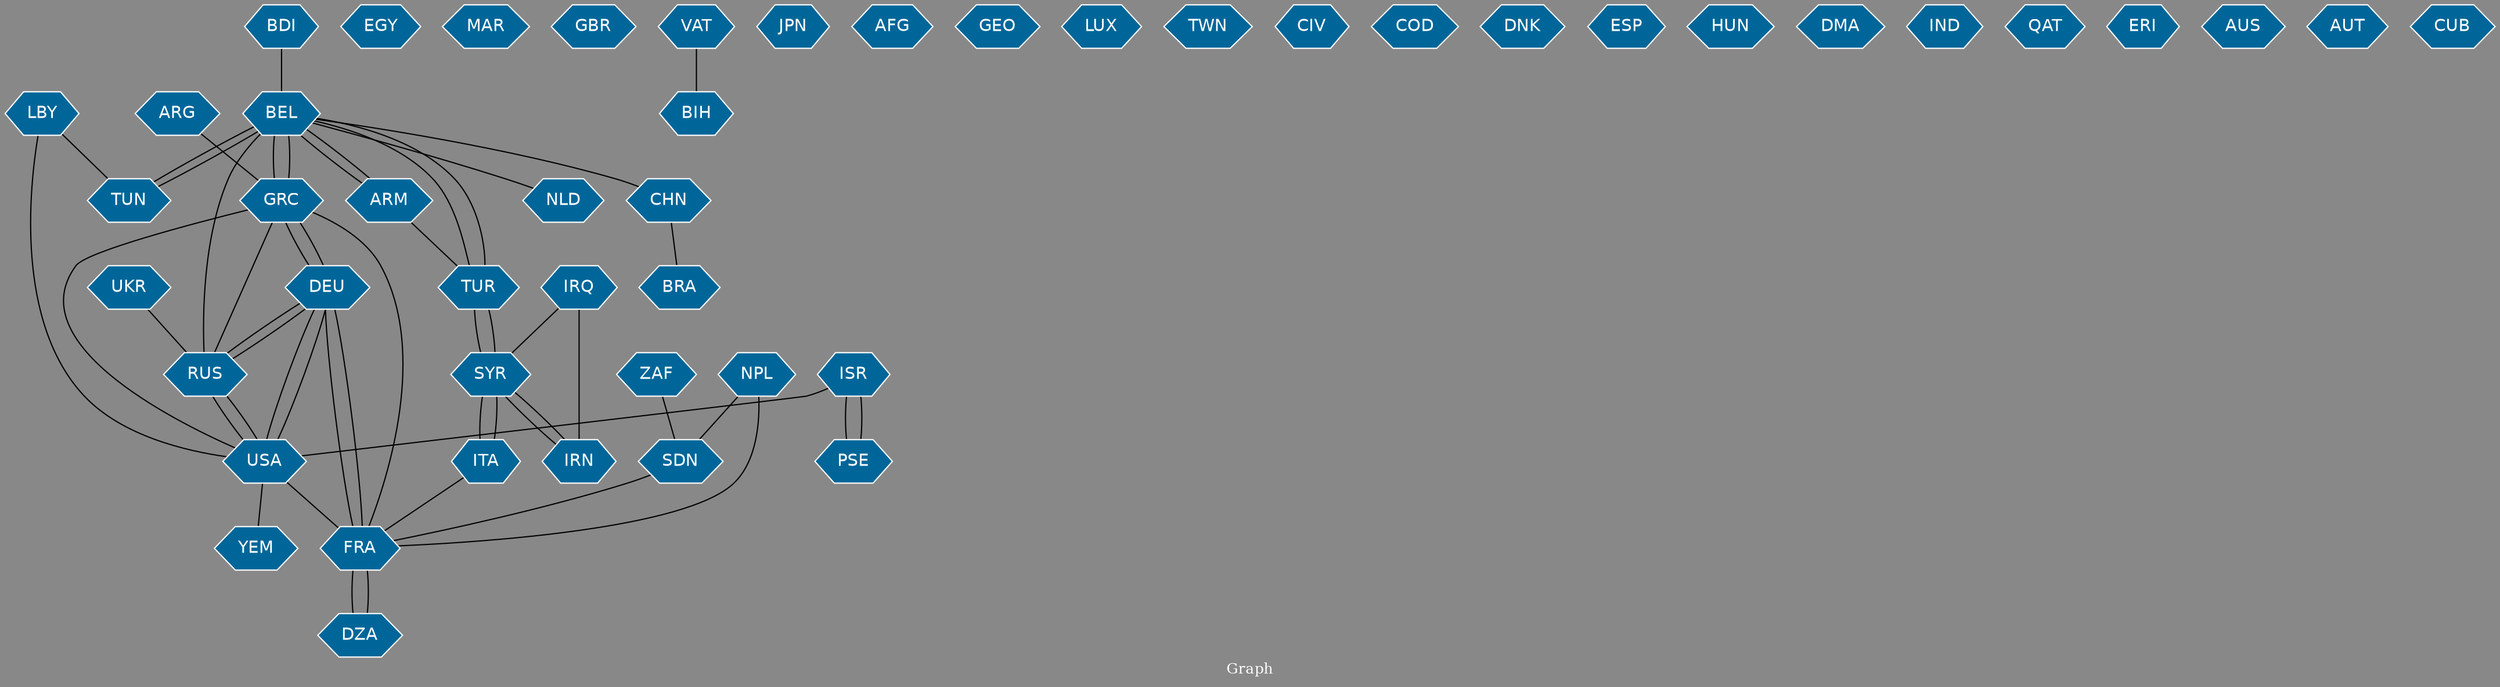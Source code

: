 // Countries together in item graph
graph {
	graph [bgcolor="#888888" fontcolor=white fontsize=12 label="Graph" outputorder=edgesfirst overlap=prism]
	node [color=white fillcolor="#006699" fontcolor=white fontname=Helvetica shape=hexagon style=filled]
	edge [arrowhead=open color=black fontcolor=white fontname=Courier fontsize=12]
		BDI [label=BDI]
		BEL [label=BEL]
		GRC [label=GRC]
		USA [label=USA]
		SYR [label=SYR]
		ITA [label=ITA]
		FRA [label=FRA]
		TUR [label=TUR]
		CHN [label=CHN]
		TUN [label=TUN]
		EGY [label=EGY]
		MAR [label=MAR]
		RUS [label=RUS]
		GBR [label=GBR]
		VAT [label=VAT]
		BIH [label=BIH]
		ISR [label=ISR]
		UKR [label=UKR]
		ZAF [label=ZAF]
		SDN [label=SDN]
		NPL [label=NPL]
		YEM [label=YEM]
		IRQ [label=IRQ]
		IRN [label=IRN]
		JPN [label=JPN]
		ARM [label=ARM]
		DEU [label=DEU]
		AFG [label=AFG]
		GEO [label=GEO]
		LUX [label=LUX]
		TWN [label=TWN]
		DZA [label=DZA]
		PSE [label=PSE]
		LBY [label=LBY]
		BRA [label=BRA]
		CIV [label=CIV]
		COD [label=COD]
		DNK [label=DNK]
		ESP [label=ESP]
		NLD [label=NLD]
		HUN [label=HUN]
		DMA [label=DMA]
		IND [label=IND]
		QAT [label=QAT]
		ERI [label=ERI]
		AUS [label=AUS]
		ARG [label=ARG]
		AUT [label=AUT]
		CUB [label=CUB]
			GRC -- RUS [weight=1]
			DEU -- GRC [weight=1]
			DEU -- FRA [weight=2]
			TUR -- SYR [weight=1]
			ISR -- PSE [weight=1]
			SYR -- TUR [weight=1]
			UKR -- RUS [weight=1]
			PSE -- ISR [weight=1]
			IRQ -- IRN [weight=2]
			GRC -- USA [weight=2]
			SDN -- FRA [weight=1]
			RUS -- BEL [weight=1]
			ITA -- SYR [weight=2]
			ITA -- FRA [weight=1]
			LBY -- TUN [weight=1]
			ARM -- TUR [weight=1]
			ZAF -- SDN [weight=2]
			FRA -- DZA [weight=1]
			DEU -- RUS [weight=1]
			BEL -- CHN [weight=2]
			DZA -- FRA [weight=1]
			ARM -- BEL [weight=3]
			BEL -- ARM [weight=1]
			NPL -- FRA [weight=1]
			NPL -- SDN [weight=1]
			GRC -- FRA [weight=1]
			BEL -- TUR [weight=1]
			RUS -- USA [weight=5]
			BEL -- GRC [weight=2]
			DEU -- USA [weight=2]
			RUS -- DEU [weight=2]
			USA -- RUS [weight=1]
			USA -- FRA [weight=4]
			IRQ -- SYR [weight=2]
			BEL -- TUN [weight=6]
			GRC -- BEL [weight=2]
			LBY -- USA [weight=1]
			ISR -- USA [weight=1]
			GRC -- DEU [weight=2]
			SYR -- ITA [weight=2]
			USA -- YEM [weight=1]
			CHN -- BRA [weight=1]
			IRN -- SYR [weight=1]
			TUR -- BEL [weight=1]
			BDI -- BEL [weight=1]
			BEL -- NLD [weight=1]
			FRA -- DEU [weight=1]
			ARG -- GRC [weight=1]
			SYR -- IRN [weight=1]
			USA -- DEU [weight=3]
			TUN -- BEL [weight=4]
			VAT -- BIH [weight=1]
}